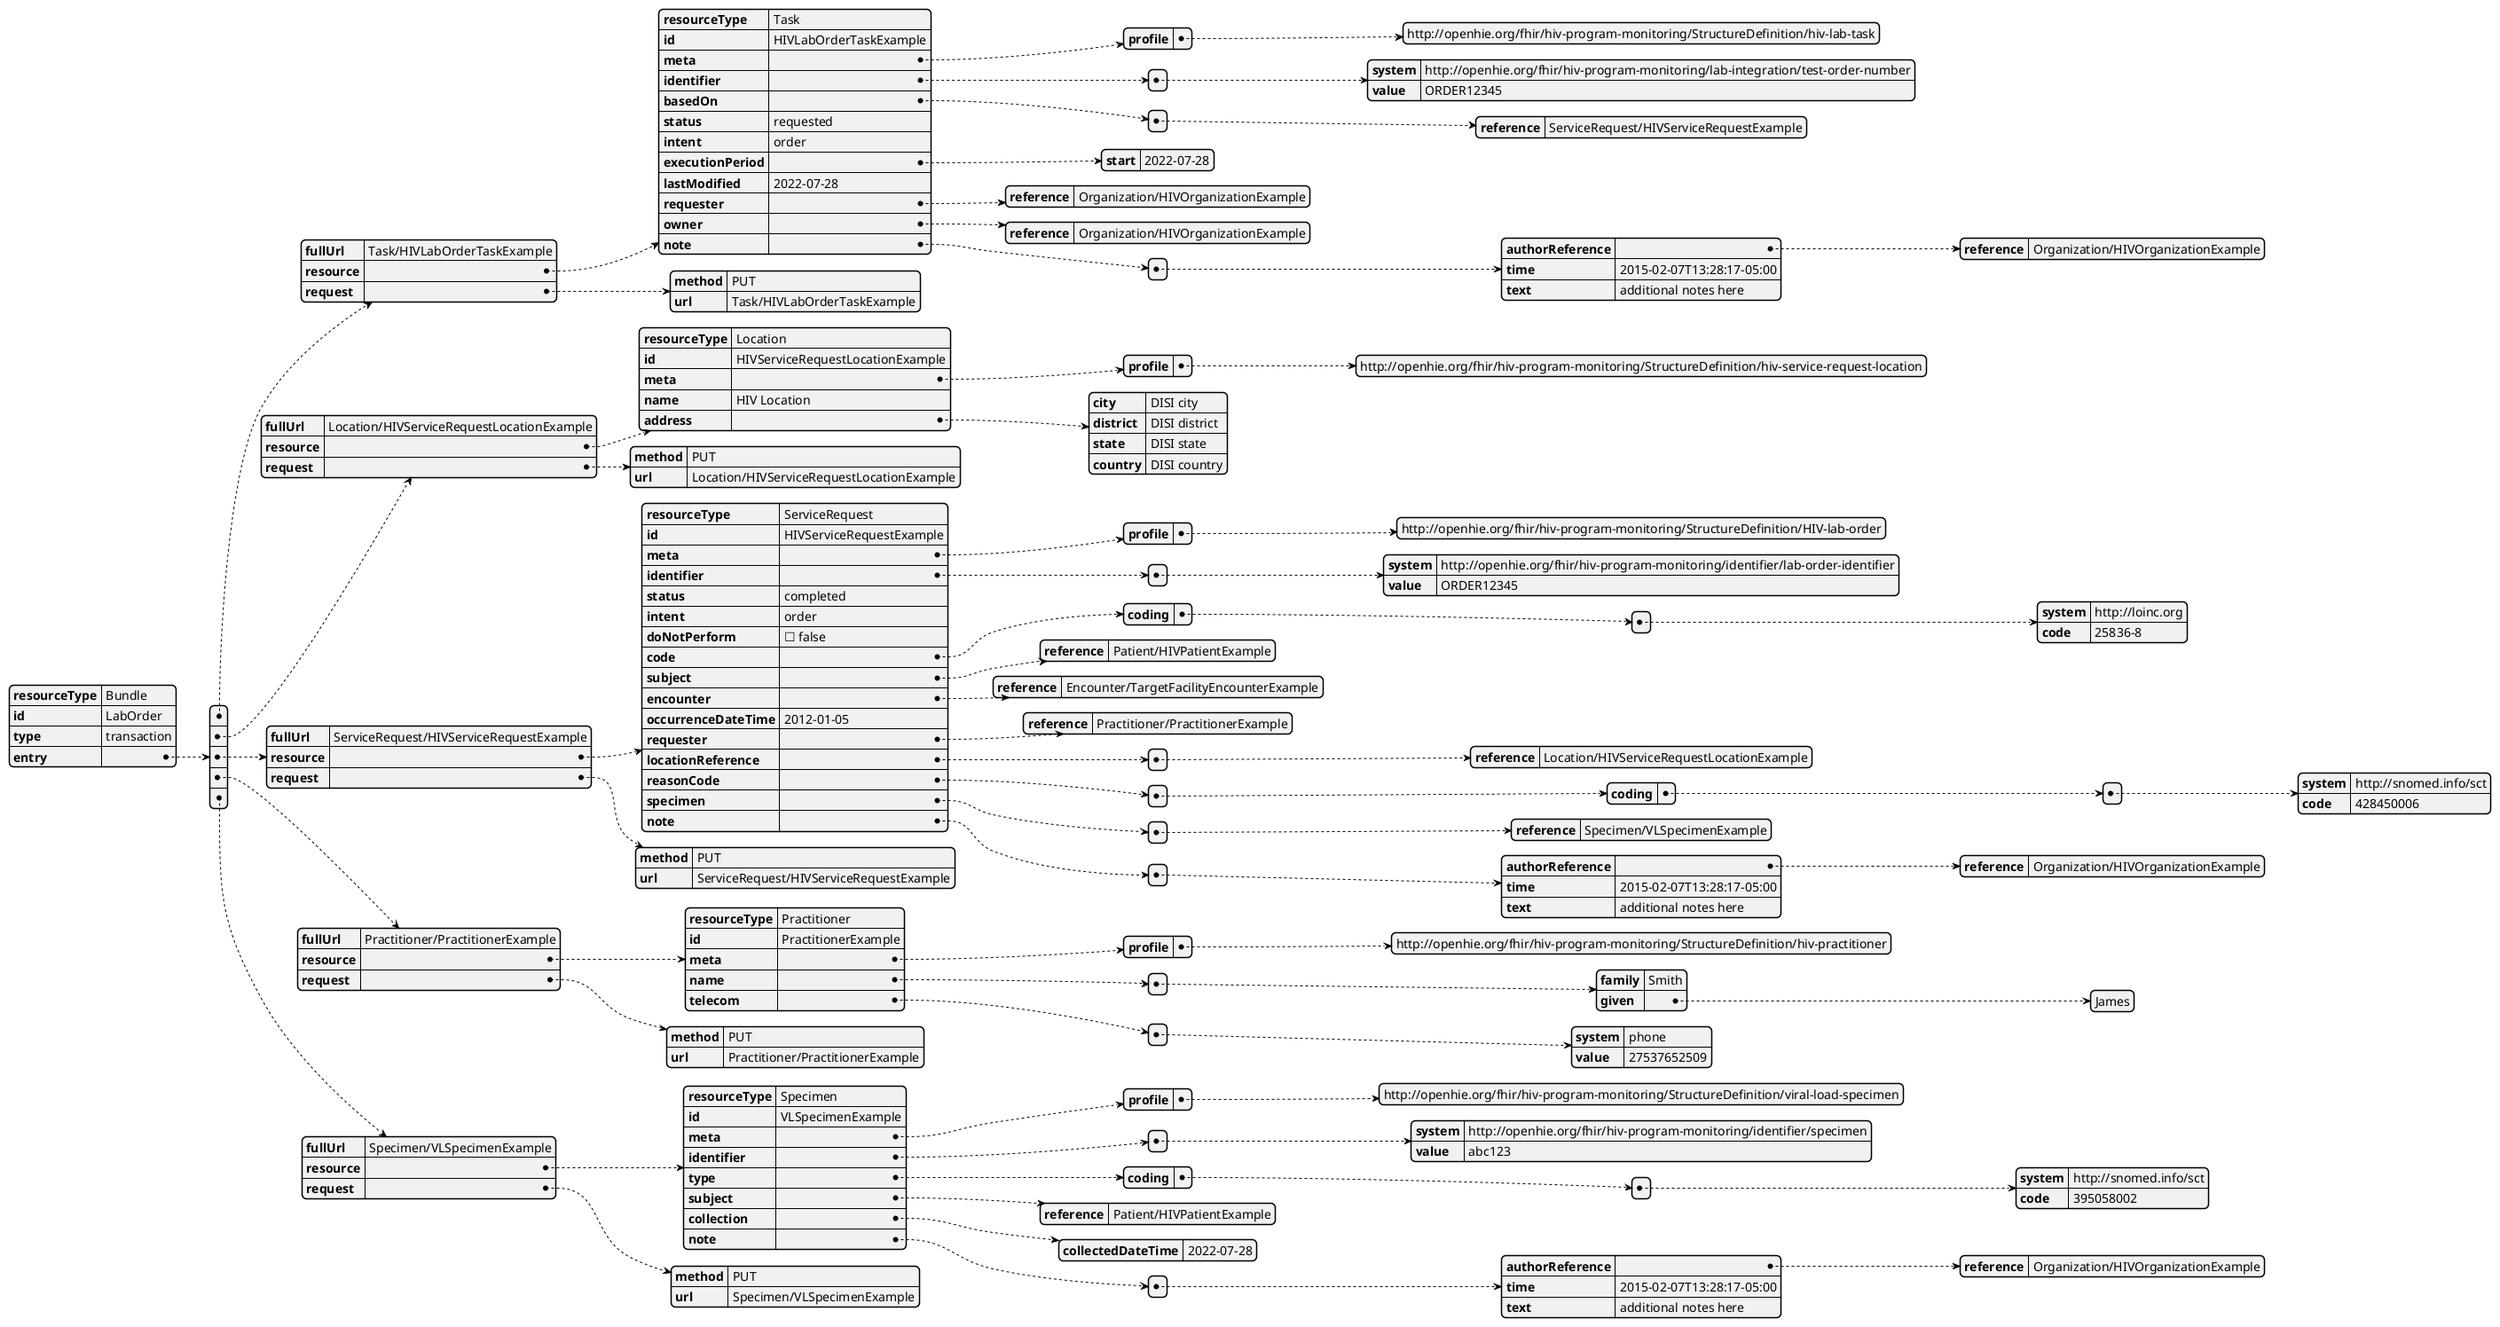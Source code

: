 @startjson lab-order-bundle
{
  "resourceType" : "Bundle",
  "id" : "LabOrder",
  "type" : "transaction",
  "entry" : [{
    "fullUrl" : "Task/HIVLabOrderTaskExample",
    "resource" : {
      "resourceType" : "Task",
      "id" : "HIVLabOrderTaskExample",
      "meta" : {
        "profile" : ["http://openhie.org/fhir/hiv-program-monitoring/StructureDefinition/hiv-lab-task"]
      },
     
      "identifier" : [{
        "system" : "http://openhie.org/fhir/hiv-program-monitoring/lab-integration/test-order-number",
        "value" : "ORDER12345"
      }],
      "basedOn" : [{
        "reference" : "ServiceRequest/HIVServiceRequestExample"
      }],
      "status" : "requested",
      "intent" : "order",
      "executionPeriod" : {
        "start" : "2022-07-28"
      },
      "lastModified" : "2022-07-28",
      "requester" : {
        "reference" : "Organization/HIVOrganizationExample"
      },
      "owner" : {
        "reference" : "Organization/HIVOrganizationExample"
      },
      "note" : [{
        "authorReference" : {
          "reference" : "Organization/HIVOrganizationExample"
        },
        "time" : "2015-02-07T13:28:17-05:00",
        "text" : "additional notes here"
      }]
    },
    "request" : {
      "method" : "PUT",
      "url" : "Task/HIVLabOrderTaskExample"
    }
  },
  {
    "fullUrl" : "Location/HIVServiceRequestLocationExample",
    "resource" : {
      "resourceType" : "Location",
      "id" : "HIVServiceRequestLocationExample",
      "meta" : {
        "profile" : ["http://openhie.org/fhir/hiv-program-monitoring/StructureDefinition/hiv-service-request-location"]
      },
    
      "name" : "HIV Location",
      "address" : {
        "city" : "DISI city",
        "district" : "DISI district",
        "state" : "DISI state",
        "country" : "DISI country"
      }
    },
    "request" : {
      "method" : "PUT",
      "url" : "Location/HIVServiceRequestLocationExample"
    }
  },
  {
    "fullUrl" : "ServiceRequest/HIVServiceRequestExample",
    "resource" : {
      "resourceType" : "ServiceRequest",
      "id" : "HIVServiceRequestExample",
      "meta" : {
        "profile" : ["http://openhie.org/fhir/hiv-program-monitoring/StructureDefinition/HIV-lab-order"]
      },
     
      "identifier" : [{
        "system" : "http://openhie.org/fhir/hiv-program-monitoring/identifier/lab-order-identifier",
        "value" : "ORDER12345"
      }],
      "status" : "completed",
      "intent" : "order",
      "doNotPerform" : false,
      "code" : {
        "coding" : [{
          "system" : "http://loinc.org",
          "code" : "25836-8"
        }]
      },
      "subject" : {
        "reference" : "Patient/HIVPatientExample"
      },
      "encounter" : {
        "reference" : "Encounter/TargetFacilityEncounterExample"
      },
      "occurrenceDateTime" : "2012-01-05",
      "requester" : {
        "reference" : "Practitioner/PractitionerExample"
      },
      "locationReference" : [{
        "reference" : "Location/HIVServiceRequestLocationExample"
      }],
      "reasonCode" : [{
        "coding" : [{
          "system" : "http://snomed.info/sct",
          "code" : "428450006"
        }]
      }],
      "specimen" : [{
        "reference" : "Specimen/VLSpecimenExample"
      }],
      "note" : [{
        "authorReference" : {
          "reference" : "Organization/HIVOrganizationExample"
        },
        "time" : "2015-02-07T13:28:17-05:00",
        "text" : "additional notes here"
      }]
    },
    "request" : {
      "method" : "PUT",
      "url" : "ServiceRequest/HIVServiceRequestExample"
    }
  },
  {
    "fullUrl" : "Practitioner/PractitionerExample",
    "resource" : {
      "resourceType" : "Practitioner",
      "id" : "PractitionerExample",
      "meta" : {
        "profile" : ["http://openhie.org/fhir/hiv-program-monitoring/StructureDefinition/hiv-practitioner"]
      },
    
      "name" : [{
        "family" : "Smith",
        "given" : ["James"]
      }],
      "telecom" : [{
        "system" : "phone",
        "value" : "27537652509"
      }]
    },
    "request" : {
      "method" : "PUT",
      "url" : "Practitioner/PractitionerExample"
    }
  },
  {
    "fullUrl" : "Specimen/VLSpecimenExample",
    "resource" : {
      "resourceType" : "Specimen",
      "id" : "VLSpecimenExample",
      "meta" : {
        "profile" : ["http://openhie.org/fhir/hiv-program-monitoring/StructureDefinition/viral-load-specimen"]
      },
     
      "identifier" : [{
        "system" : "http://openhie.org/fhir/hiv-program-monitoring/identifier/specimen",
        "value" : "abc123"
      }],
      "type" : {
        "coding" : [{
          "system" : "http://snomed.info/sct",
          "code" : "395058002"
        }]
      },
      "subject" : {
        "reference" : "Patient/HIVPatientExample"
      },
      "collection" : {
        "collectedDateTime" : "2022-07-28"
      },
      "note" : [{
        "authorReference" : {
          "reference" : "Organization/HIVOrganizationExample"
        },
        "time" : "2015-02-07T13:28:17-05:00",
        "text" : "additional notes here"
      }]
    },
    "request" : {
      "method" : "PUT",
      "url" : "Specimen/VLSpecimenExample"
    }
  }]
}

@endjson